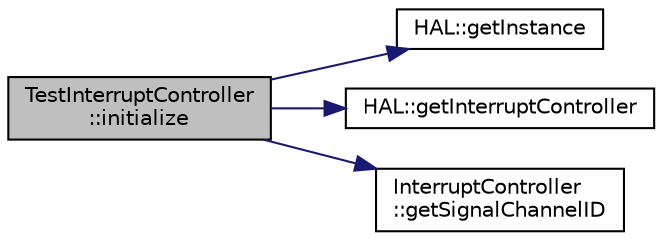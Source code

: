 digraph "TestInterruptController::initialize"
{
  edge [fontname="Helvetica",fontsize="10",labelfontname="Helvetica",labelfontsize="10"];
  node [fontname="Helvetica",fontsize="10",shape=record];
  rankdir="LR";
  Node1 [label="TestInterruptController\l::initialize",height=0.2,width=0.4,color="black", fillcolor="grey75", style="filled" fontcolor="black"];
  Node1 -> Node2 [color="midnightblue",fontsize="10",style="solid",fontname="Helvetica"];
  Node2 [label="HAL::getInstance",height=0.2,width=0.4,color="black", fillcolor="white", style="filled",URL="$class_h_a_l.html#a16c6da333746b6c43268051a96ed8eae"];
  Node1 -> Node3 [color="midnightblue",fontsize="10",style="solid",fontname="Helvetica"];
  Node3 [label="HAL::getInterruptController",height=0.2,width=0.4,color="black", fillcolor="white", style="filled",URL="$class_h_a_l.html#ac259afc9acaa4ea9d237ab19ec48786a"];
  Node1 -> Node4 [color="midnightblue",fontsize="10",style="solid",fontname="Helvetica"];
  Node4 [label="InterruptController\l::getSignalChannelID",height=0.2,width=0.4,color="black", fillcolor="white", style="filled",URL="$class_interrupt_controller.html#ae7302d6ebf96b0373610d0481a9d6f0e"];
}
